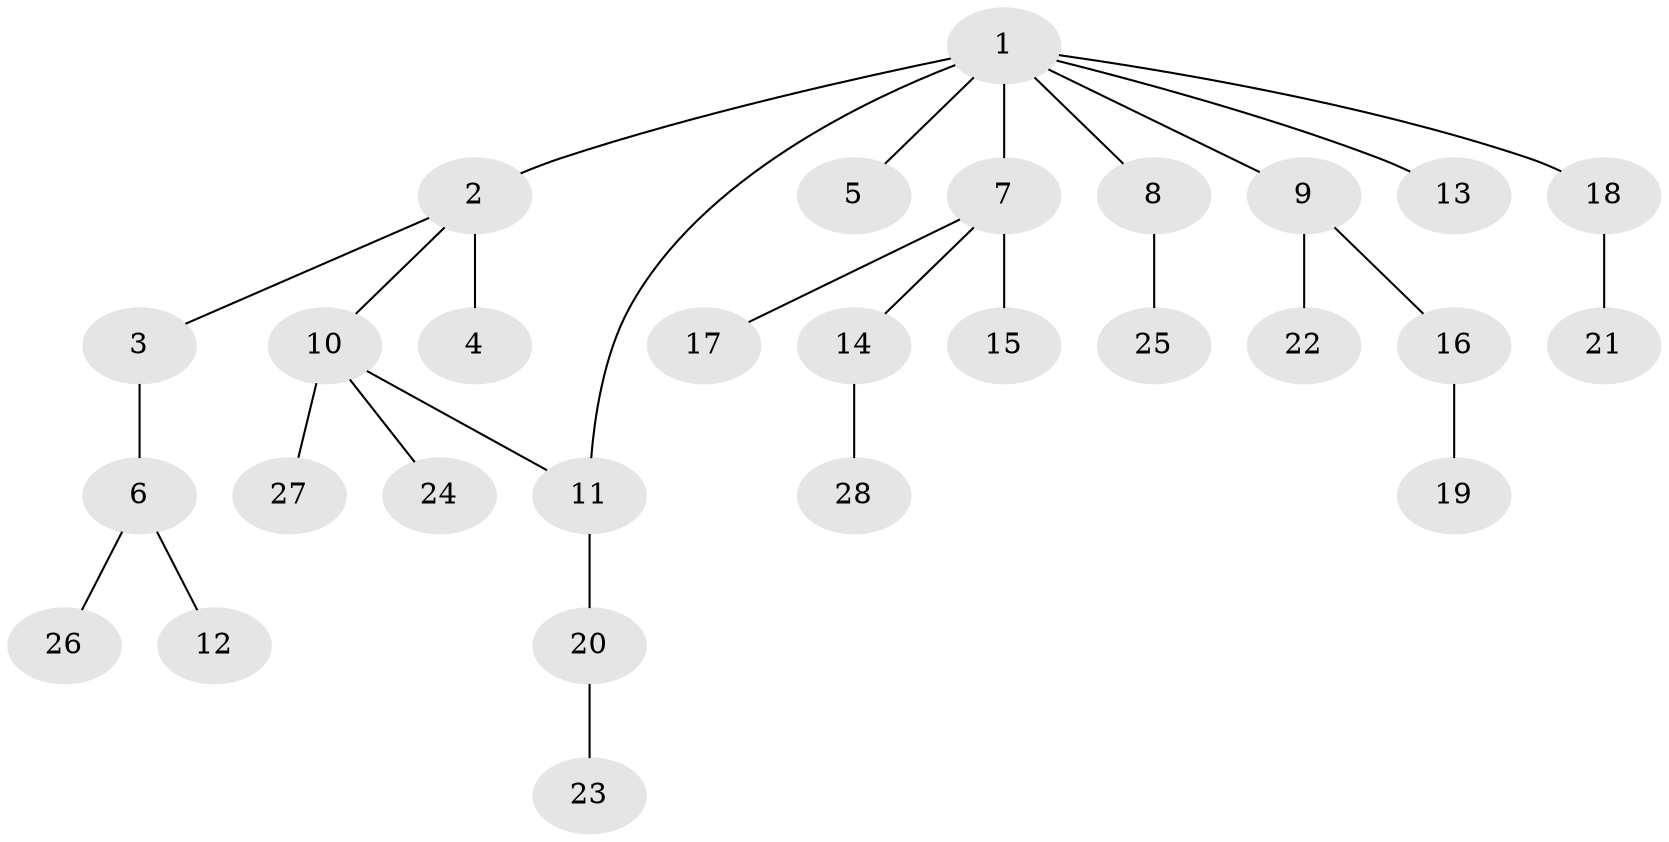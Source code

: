 // original degree distribution, {11: 0.0196078431372549, 7: 0.0196078431372549, 5: 0.0392156862745098, 1: 0.6274509803921569, 6: 0.0196078431372549, 3: 0.11764705882352941, 4: 0.0392156862745098, 2: 0.11764705882352941}
// Generated by graph-tools (version 1.1) at 2025/50/03/04/25 22:50:35]
// undirected, 28 vertices, 28 edges
graph export_dot {
  node [color=gray90,style=filled];
  1;
  2;
  3;
  4;
  5;
  6;
  7;
  8;
  9;
  10;
  11;
  12;
  13;
  14;
  15;
  16;
  17;
  18;
  19;
  20;
  21;
  22;
  23;
  24;
  25;
  26;
  27;
  28;
  1 -- 2 [weight=1.0];
  1 -- 5 [weight=2.0];
  1 -- 7 [weight=1.0];
  1 -- 8 [weight=1.0];
  1 -- 9 [weight=1.0];
  1 -- 11 [weight=1.0];
  1 -- 13 [weight=1.0];
  1 -- 18 [weight=1.0];
  2 -- 3 [weight=1.0];
  2 -- 4 [weight=3.0];
  2 -- 10 [weight=1.0];
  3 -- 6 [weight=3.0];
  6 -- 12 [weight=1.0];
  6 -- 26 [weight=1.0];
  7 -- 14 [weight=1.0];
  7 -- 15 [weight=1.0];
  7 -- 17 [weight=1.0];
  8 -- 25 [weight=1.0];
  9 -- 16 [weight=1.0];
  9 -- 22 [weight=1.0];
  10 -- 11 [weight=1.0];
  10 -- 24 [weight=1.0];
  10 -- 27 [weight=1.0];
  11 -- 20 [weight=1.0];
  14 -- 28 [weight=1.0];
  16 -- 19 [weight=1.0];
  18 -- 21 [weight=1.0];
  20 -- 23 [weight=2.0];
}
